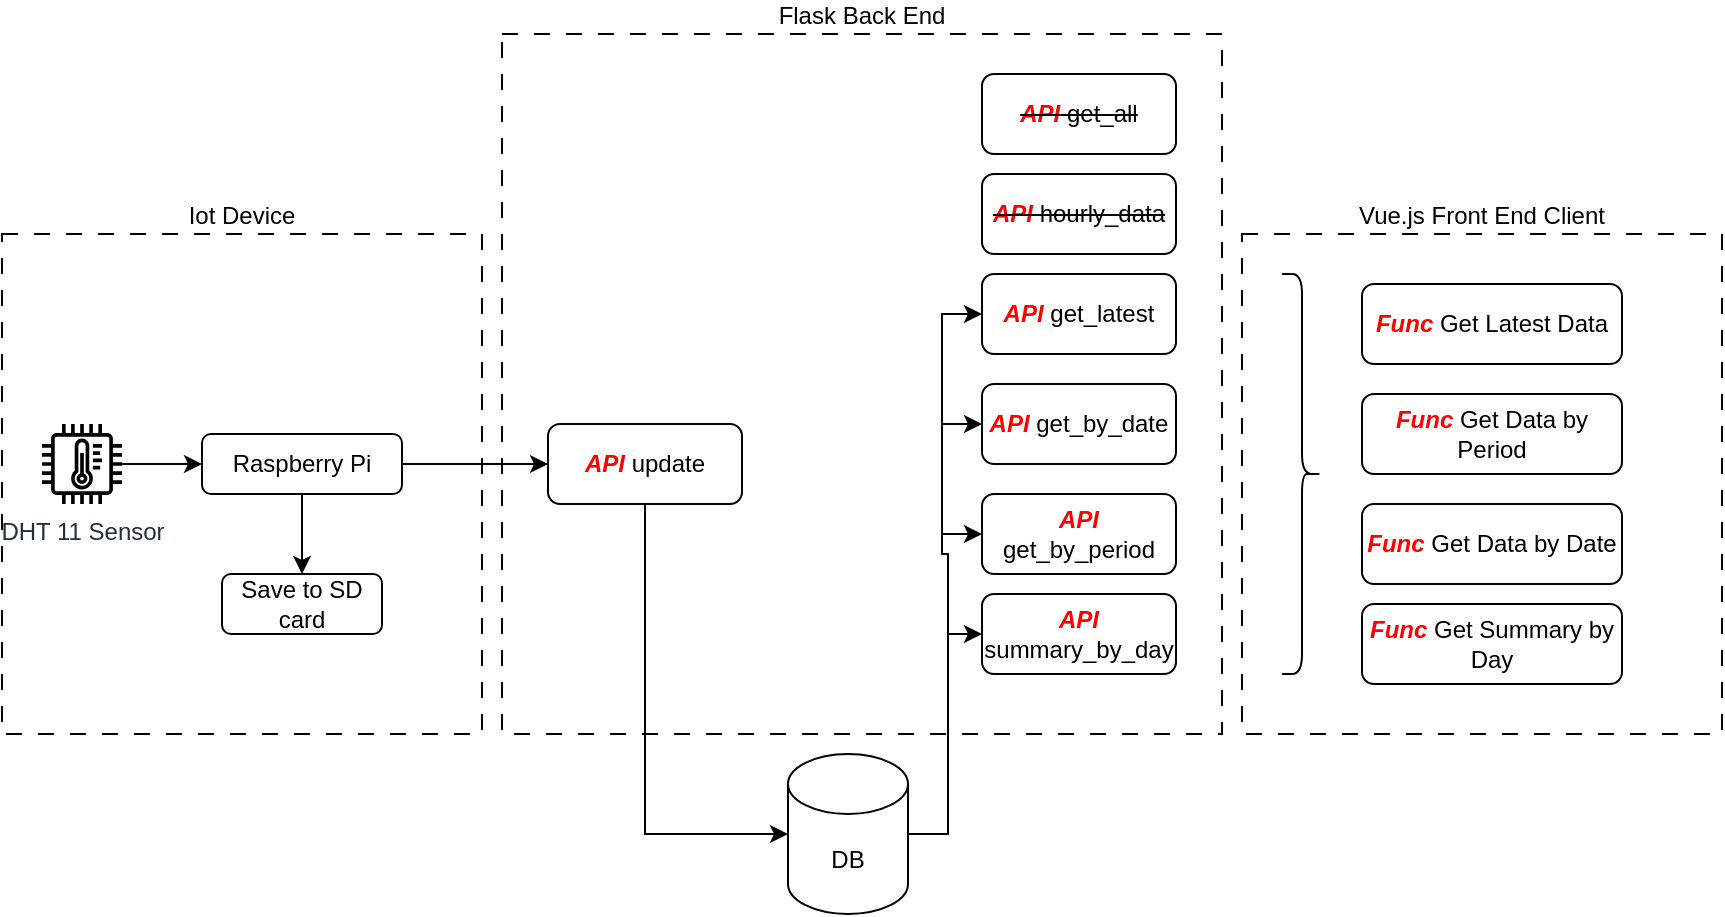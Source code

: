 <mxfile version="24.6.1" type="device">
  <diagram name="第 1 页" id="GOObfM7NlBAsnES_Xo6h">
    <mxGraphModel dx="1207" dy="822" grid="1" gridSize="10" guides="1" tooltips="1" connect="1" arrows="1" fold="1" page="1" pageScale="1" pageWidth="827" pageHeight="1169" math="0" shadow="0">
      <root>
        <mxCell id="0" />
        <mxCell id="1" parent="0" />
        <mxCell id="fBD5yQKE9Gaq7XWqwG4V-8" value="Flask Back End" style="rounded=0;whiteSpace=wrap;html=1;fillColor=none;dashed=1;dashPattern=8 8;labelPosition=center;verticalLabelPosition=top;align=center;verticalAlign=bottom;" vertex="1" parent="1">
          <mxGeometry x="280" y="120" width="360" height="350" as="geometry" />
        </mxCell>
        <mxCell id="fBD5yQKE9Gaq7XWqwG4V-1" value="DHT 11 Sensor" style="sketch=0;outlineConnect=0;fontColor=#232F3E;gradientColor=none;fillColor=#000000;strokeColor=none;dashed=0;verticalLabelPosition=bottom;verticalAlign=top;align=center;html=1;fontSize=12;fontStyle=0;aspect=fixed;pointerEvents=1;shape=mxgraph.aws4.iot_thing_temperature_sensor;" vertex="1" parent="1">
          <mxGeometry x="50" y="315" width="40" height="40" as="geometry" />
        </mxCell>
        <mxCell id="fBD5yQKE9Gaq7XWqwG4V-6" style="edgeStyle=orthogonalEdgeStyle;rounded=0;orthogonalLoop=1;jettySize=auto;html=1;exitX=0.5;exitY=1;exitDx=0;exitDy=0;entryX=0.5;entryY=0;entryDx=0;entryDy=0;" edge="1" parent="1" source="fBD5yQKE9Gaq7XWqwG4V-2" target="fBD5yQKE9Gaq7XWqwG4V-5">
          <mxGeometry relative="1" as="geometry" />
        </mxCell>
        <mxCell id="fBD5yQKE9Gaq7XWqwG4V-13" style="edgeStyle=orthogonalEdgeStyle;rounded=0;orthogonalLoop=1;jettySize=auto;html=1;exitX=1;exitY=0.5;exitDx=0;exitDy=0;entryX=0;entryY=0.5;entryDx=0;entryDy=0;" edge="1" parent="1" source="fBD5yQKE9Gaq7XWqwG4V-2" target="fBD5yQKE9Gaq7XWqwG4V-9">
          <mxGeometry relative="1" as="geometry" />
        </mxCell>
        <mxCell id="fBD5yQKE9Gaq7XWqwG4V-2" value="Raspberry&amp;nbsp;Pi" style="rounded=1;whiteSpace=wrap;html=1;" vertex="1" parent="1">
          <mxGeometry x="130" y="320" width="100" height="30" as="geometry" />
        </mxCell>
        <mxCell id="fBD5yQKE9Gaq7XWqwG4V-3" value="" style="endArrow=classic;html=1;rounded=0;entryX=0;entryY=0.5;entryDx=0;entryDy=0;" edge="1" parent="1" source="fBD5yQKE9Gaq7XWqwG4V-1" target="fBD5yQKE9Gaq7XWqwG4V-2">
          <mxGeometry width="50" height="50" relative="1" as="geometry">
            <mxPoint x="90" y="340" as="sourcePoint" />
            <mxPoint x="140" y="290" as="targetPoint" />
          </mxGeometry>
        </mxCell>
        <mxCell id="fBD5yQKE9Gaq7XWqwG4V-18" style="edgeStyle=orthogonalEdgeStyle;rounded=0;orthogonalLoop=1;jettySize=auto;html=1;exitX=1;exitY=0.5;exitDx=0;exitDy=0;exitPerimeter=0;entryX=0;entryY=0.5;entryDx=0;entryDy=0;" edge="1" parent="1" source="fBD5yQKE9Gaq7XWqwG4V-4" target="fBD5yQKE9Gaq7XWqwG4V-12">
          <mxGeometry relative="1" as="geometry" />
        </mxCell>
        <mxCell id="fBD5yQKE9Gaq7XWqwG4V-19" style="edgeStyle=orthogonalEdgeStyle;rounded=0;orthogonalLoop=1;jettySize=auto;html=1;exitX=1;exitY=0.5;exitDx=0;exitDy=0;exitPerimeter=0;entryX=0;entryY=0.5;entryDx=0;entryDy=0;" edge="1" parent="1" source="fBD5yQKE9Gaq7XWqwG4V-4" target="fBD5yQKE9Gaq7XWqwG4V-15">
          <mxGeometry relative="1" as="geometry">
            <Array as="points">
              <mxPoint x="503" y="520" />
              <mxPoint x="503" y="380" />
              <mxPoint x="500" y="380" />
              <mxPoint x="500" y="315" />
            </Array>
          </mxGeometry>
        </mxCell>
        <mxCell id="fBD5yQKE9Gaq7XWqwG4V-20" style="edgeStyle=orthogonalEdgeStyle;rounded=0;orthogonalLoop=1;jettySize=auto;html=1;exitX=1;exitY=0.5;exitDx=0;exitDy=0;exitPerimeter=0;entryX=0;entryY=0.5;entryDx=0;entryDy=0;" edge="1" parent="1" source="fBD5yQKE9Gaq7XWqwG4V-4" target="fBD5yQKE9Gaq7XWqwG4V-16">
          <mxGeometry relative="1" as="geometry">
            <Array as="points">
              <mxPoint x="503" y="520" />
              <mxPoint x="503" y="380" />
              <mxPoint x="500" y="380" />
              <mxPoint x="500" y="370" />
            </Array>
          </mxGeometry>
        </mxCell>
        <mxCell id="fBD5yQKE9Gaq7XWqwG4V-21" style="edgeStyle=orthogonalEdgeStyle;rounded=0;orthogonalLoop=1;jettySize=auto;html=1;exitX=1;exitY=0.5;exitDx=0;exitDy=0;exitPerimeter=0;entryX=0;entryY=0.5;entryDx=0;entryDy=0;" edge="1" parent="1" source="fBD5yQKE9Gaq7XWqwG4V-4" target="fBD5yQKE9Gaq7XWqwG4V-17">
          <mxGeometry relative="1" as="geometry">
            <Array as="points">
              <mxPoint x="503" y="520" />
              <mxPoint x="503" y="420" />
            </Array>
          </mxGeometry>
        </mxCell>
        <mxCell id="fBD5yQKE9Gaq7XWqwG4V-4" value="DB" style="shape=cylinder3;whiteSpace=wrap;html=1;boundedLbl=1;backgroundOutline=1;size=15;" vertex="1" parent="1">
          <mxGeometry x="423" y="480" width="60" height="80" as="geometry" />
        </mxCell>
        <mxCell id="fBD5yQKE9Gaq7XWqwG4V-5" value="Save to SD card" style="rounded=1;whiteSpace=wrap;html=1;" vertex="1" parent="1">
          <mxGeometry x="140" y="390" width="80" height="30" as="geometry" />
        </mxCell>
        <mxCell id="fBD5yQKE9Gaq7XWqwG4V-9" value="&lt;b&gt;&lt;i&gt;&lt;font color=&quot;#ff0000&quot;&gt;API&lt;/font&gt;&lt;/i&gt;&lt;/b&gt; update" style="rounded=1;whiteSpace=wrap;html=1;" vertex="1" parent="1">
          <mxGeometry x="303" y="315" width="97" height="40" as="geometry" />
        </mxCell>
        <mxCell id="fBD5yQKE9Gaq7XWqwG4V-12" value="&lt;b&gt;&lt;i&gt;&lt;font color=&quot;#ff0000&quot;&gt;API&lt;/font&gt;&lt;/i&gt;&lt;/b&gt;&amp;nbsp;get_latest" style="rounded=1;whiteSpace=wrap;html=1;" vertex="1" parent="1">
          <mxGeometry x="520" y="240" width="97" height="40" as="geometry" />
        </mxCell>
        <mxCell id="fBD5yQKE9Gaq7XWqwG4V-14" style="edgeStyle=orthogonalEdgeStyle;rounded=0;orthogonalLoop=1;jettySize=auto;html=1;exitX=0.5;exitY=1;exitDx=0;exitDy=0;entryX=0;entryY=0.5;entryDx=0;entryDy=0;entryPerimeter=0;" edge="1" parent="1" source="fBD5yQKE9Gaq7XWqwG4V-9" target="fBD5yQKE9Gaq7XWqwG4V-4">
          <mxGeometry relative="1" as="geometry" />
        </mxCell>
        <mxCell id="fBD5yQKE9Gaq7XWqwG4V-15" value="&lt;b&gt;&lt;i&gt;&lt;font color=&quot;#ff0000&quot;&gt;API&lt;/font&gt;&lt;/i&gt;&lt;/b&gt; get_by_date" style="rounded=1;whiteSpace=wrap;html=1;" vertex="1" parent="1">
          <mxGeometry x="520" y="295" width="97" height="40" as="geometry" />
        </mxCell>
        <mxCell id="fBD5yQKE9Gaq7XWqwG4V-16" value="&lt;b&gt;&lt;i&gt;&lt;font color=&quot;#ff0000&quot;&gt;API&lt;/font&gt;&lt;/i&gt;&lt;/b&gt; get_by_period" style="rounded=1;whiteSpace=wrap;html=1;" vertex="1" parent="1">
          <mxGeometry x="520" y="350" width="97" height="40" as="geometry" />
        </mxCell>
        <mxCell id="fBD5yQKE9Gaq7XWqwG4V-17" value="&lt;b&gt;&lt;i&gt;&lt;font color=&quot;#ff0000&quot;&gt;API&lt;/font&gt;&lt;/i&gt;&lt;/b&gt; summary_by_day" style="rounded=1;whiteSpace=wrap;html=1;" vertex="1" parent="1">
          <mxGeometry x="520" y="400" width="97" height="40" as="geometry" />
        </mxCell>
        <mxCell id="fBD5yQKE9Gaq7XWqwG4V-25" value="&lt;strike&gt;&lt;b&gt;&lt;i&gt;&lt;font color=&quot;#ff0000&quot;&gt;API&lt;/font&gt;&lt;/i&gt;&lt;/b&gt;&amp;nbsp;get_all&lt;/strike&gt;" style="rounded=1;whiteSpace=wrap;html=1;" vertex="1" parent="1">
          <mxGeometry x="520" y="140" width="97" height="40" as="geometry" />
        </mxCell>
        <mxCell id="fBD5yQKE9Gaq7XWqwG4V-27" value="&lt;strike&gt;&lt;b&gt;&lt;i&gt;&lt;font color=&quot;#ff0000&quot;&gt;API&lt;/font&gt;&lt;/i&gt;&lt;/b&gt;&amp;nbsp;hourly_data&lt;/strike&gt;" style="rounded=1;whiteSpace=wrap;html=1;" vertex="1" parent="1">
          <mxGeometry x="520" y="190" width="97" height="40" as="geometry" />
        </mxCell>
        <mxCell id="fBD5yQKE9Gaq7XWqwG4V-28" value="" style="shape=curlyBracket;whiteSpace=wrap;html=1;rounded=1;flipH=1;labelPosition=right;verticalLabelPosition=middle;align=left;verticalAlign=middle;" vertex="1" parent="1">
          <mxGeometry x="670" y="240" width="20" height="200" as="geometry" />
        </mxCell>
        <mxCell id="fBD5yQKE9Gaq7XWqwG4V-29" value="Vue.js Front End Client" style="rounded=0;whiteSpace=wrap;html=1;fillColor=none;dashed=1;dashPattern=8 8;labelPosition=center;verticalLabelPosition=top;align=center;verticalAlign=bottom;" vertex="1" parent="1">
          <mxGeometry x="650" y="220" width="240" height="250" as="geometry" />
        </mxCell>
        <mxCell id="fBD5yQKE9Gaq7XWqwG4V-30" value="Iot Device" style="rounded=0;whiteSpace=wrap;html=1;fillColor=none;dashed=1;dashPattern=8 8;labelPosition=center;verticalLabelPosition=top;align=center;verticalAlign=bottom;" vertex="1" parent="1">
          <mxGeometry x="30" y="220" width="240" height="250" as="geometry" />
        </mxCell>
        <mxCell id="fBD5yQKE9Gaq7XWqwG4V-31" value="&lt;b&gt;&lt;i&gt;&lt;font color=&quot;#ff0000&quot;&gt;Func&lt;/font&gt;&lt;/i&gt;&lt;/b&gt;&amp;nbsp;Get Latest Data" style="rounded=1;whiteSpace=wrap;html=1;" vertex="1" parent="1">
          <mxGeometry x="710" y="245" width="130" height="40" as="geometry" />
        </mxCell>
        <mxCell id="fBD5yQKE9Gaq7XWqwG4V-32" value="&lt;b&gt;&lt;i&gt;&lt;font color=&quot;#ff0000&quot;&gt;Func&lt;/font&gt;&lt;/i&gt;&lt;/b&gt;&amp;nbsp;Get Data by Period" style="rounded=1;whiteSpace=wrap;html=1;" vertex="1" parent="1">
          <mxGeometry x="710" y="300" width="130" height="40" as="geometry" />
        </mxCell>
        <mxCell id="fBD5yQKE9Gaq7XWqwG4V-33" value="&lt;b&gt;&lt;i&gt;&lt;font color=&quot;#ff0000&quot;&gt;Func&lt;/font&gt;&lt;/i&gt;&lt;/b&gt;&amp;nbsp;Get Data by Date" style="rounded=1;whiteSpace=wrap;html=1;" vertex="1" parent="1">
          <mxGeometry x="710" y="355" width="130" height="40" as="geometry" />
        </mxCell>
        <mxCell id="fBD5yQKE9Gaq7XWqwG4V-34" value="&lt;b&gt;&lt;i&gt;&lt;font color=&quot;#ff0000&quot;&gt;Func&lt;/font&gt;&lt;/i&gt;&lt;/b&gt;&amp;nbsp;Get Summary by Day" style="rounded=1;whiteSpace=wrap;html=1;" vertex="1" parent="1">
          <mxGeometry x="710" y="405" width="130" height="40" as="geometry" />
        </mxCell>
      </root>
    </mxGraphModel>
  </diagram>
</mxfile>
